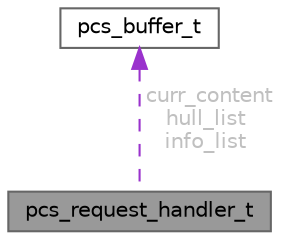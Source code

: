 digraph "pcs_request_handler_t"
{
 // LATEX_PDF_SIZE
  bgcolor="transparent";
  edge [fontname=Helvetica,fontsize=10,labelfontname=Helvetica,labelfontsize=10];
  node [fontname=Helvetica,fontsize=10,shape=box,height=0.2,width=0.4];
  Node1 [id="Node000001",label="pcs_request_handler_t",height=0.2,width=0.4,color="gray40", fillcolor="grey60", style="filled", fontcolor="black",tooltip=" "];
  Node2 -> Node1 [id="edge1_Node000001_Node000002",dir="back",color="darkorchid3",style="dashed",tooltip=" ",label=" curr_content\nhull_list\ninfo_list",fontcolor="grey" ];
  Node2 [id="Node000002",label="pcs_buffer_t",height=0.2,width=0.4,color="gray40", fillcolor="white", style="filled",URL="$structpcs__buffer__t.html",tooltip="Structure representing a memory buffer."];
}
